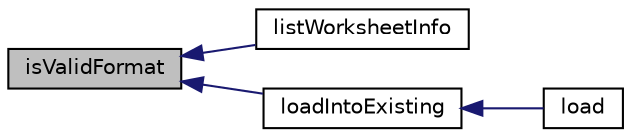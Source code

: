 digraph "isValidFormat"
{
  edge [fontname="Helvetica",fontsize="10",labelfontname="Helvetica",labelfontsize="10"];
  node [fontname="Helvetica",fontsize="10",shape=record];
  rankdir="LR";
  Node19 [label="isValidFormat",height=0.2,width=0.4,color="black", fillcolor="grey75", style="filled", fontcolor="black"];
  Node19 -> Node20 [dir="back",color="midnightblue",fontsize="10",style="solid",fontname="Helvetica"];
  Node20 [label="listWorksheetInfo",height=0.2,width=0.4,color="black", fillcolor="white", style="filled",URL="$class_p_h_p_excel___reader___c_s_v.html#a7ae73ad1b0fda6cd8644f583326626aa"];
  Node19 -> Node21 [dir="back",color="midnightblue",fontsize="10",style="solid",fontname="Helvetica"];
  Node21 [label="loadIntoExisting",height=0.2,width=0.4,color="black", fillcolor="white", style="filled",URL="$class_p_h_p_excel___reader___c_s_v.html#af6c531fcaf9c3c83abf91d6ac048b186"];
  Node21 -> Node22 [dir="back",color="midnightblue",fontsize="10",style="solid",fontname="Helvetica"];
  Node22 [label="load",height=0.2,width=0.4,color="black", fillcolor="white", style="filled",URL="$class_p_h_p_excel___reader___c_s_v.html#a138b94503ca4c44b510190c29d4f16fe"];
}
